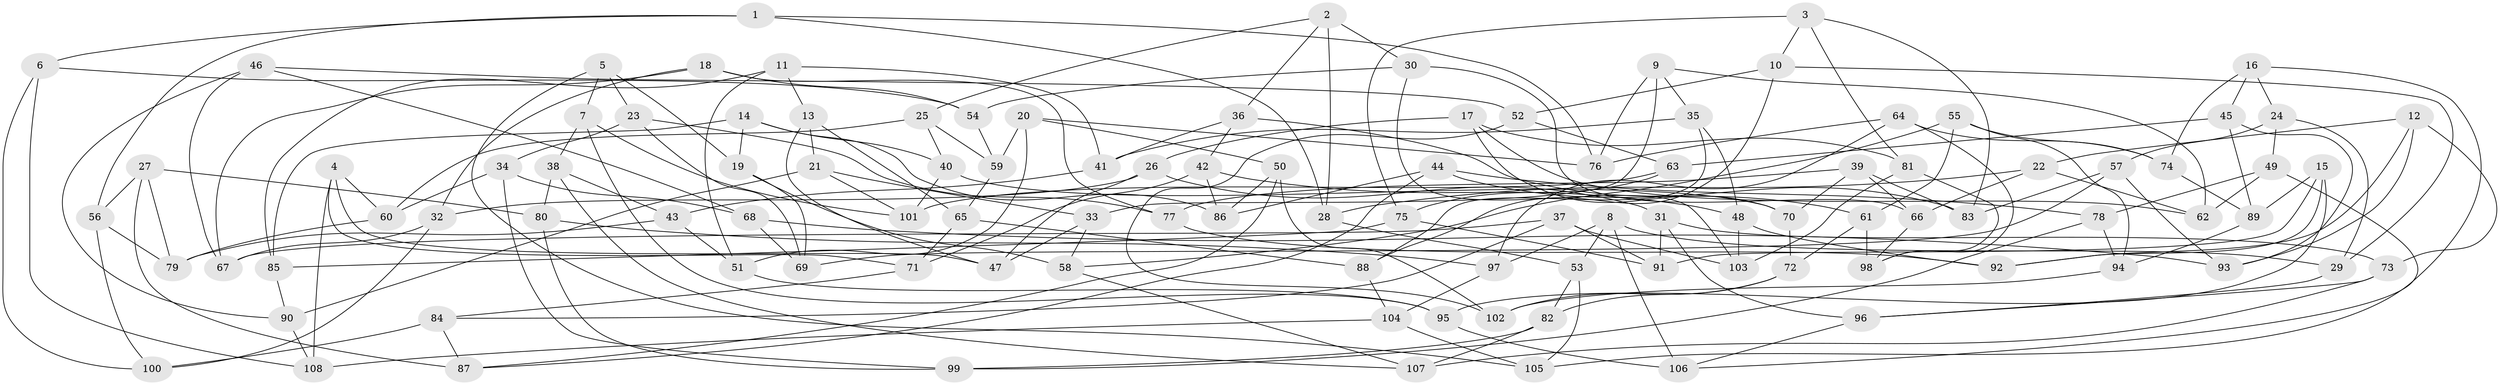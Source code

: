 // Generated by graph-tools (version 1.1) at 2025/11/02/27/25 16:11:42]
// undirected, 108 vertices, 216 edges
graph export_dot {
graph [start="1"]
  node [color=gray90,style=filled];
  1;
  2;
  3;
  4;
  5;
  6;
  7;
  8;
  9;
  10;
  11;
  12;
  13;
  14;
  15;
  16;
  17;
  18;
  19;
  20;
  21;
  22;
  23;
  24;
  25;
  26;
  27;
  28;
  29;
  30;
  31;
  32;
  33;
  34;
  35;
  36;
  37;
  38;
  39;
  40;
  41;
  42;
  43;
  44;
  45;
  46;
  47;
  48;
  49;
  50;
  51;
  52;
  53;
  54;
  55;
  56;
  57;
  58;
  59;
  60;
  61;
  62;
  63;
  64;
  65;
  66;
  67;
  68;
  69;
  70;
  71;
  72;
  73;
  74;
  75;
  76;
  77;
  78;
  79;
  80;
  81;
  82;
  83;
  84;
  85;
  86;
  87;
  88;
  89;
  90;
  91;
  92;
  93;
  94;
  95;
  96;
  97;
  98;
  99;
  100;
  101;
  102;
  103;
  104;
  105;
  106;
  107;
  108;
  1 -- 6;
  1 -- 56;
  1 -- 76;
  1 -- 28;
  2 -- 30;
  2 -- 36;
  2 -- 25;
  2 -- 28;
  3 -- 83;
  3 -- 81;
  3 -- 10;
  3 -- 75;
  4 -- 47;
  4 -- 60;
  4 -- 71;
  4 -- 108;
  5 -- 105;
  5 -- 19;
  5 -- 23;
  5 -- 7;
  6 -- 54;
  6 -- 100;
  6 -- 108;
  7 -- 95;
  7 -- 38;
  7 -- 101;
  8 -- 53;
  8 -- 97;
  8 -- 106;
  8 -- 29;
  9 -- 76;
  9 -- 35;
  9 -- 62;
  9 -- 33;
  10 -- 52;
  10 -- 88;
  10 -- 29;
  11 -- 41;
  11 -- 85;
  11 -- 13;
  11 -- 51;
  12 -- 93;
  12 -- 73;
  12 -- 22;
  12 -- 92;
  13 -- 21;
  13 -- 47;
  13 -- 65;
  14 -- 40;
  14 -- 19;
  14 -- 86;
  14 -- 85;
  15 -- 89;
  15 -- 95;
  15 -- 92;
  15 -- 91;
  16 -- 45;
  16 -- 105;
  16 -- 24;
  16 -- 74;
  17 -- 62;
  17 -- 26;
  17 -- 81;
  17 -- 70;
  18 -- 77;
  18 -- 54;
  18 -- 32;
  18 -- 67;
  19 -- 58;
  19 -- 69;
  20 -- 50;
  20 -- 76;
  20 -- 51;
  20 -- 59;
  21 -- 33;
  21 -- 90;
  21 -- 101;
  22 -- 62;
  22 -- 28;
  22 -- 66;
  23 -- 34;
  23 -- 77;
  23 -- 69;
  24 -- 29;
  24 -- 49;
  24 -- 57;
  25 -- 40;
  25 -- 59;
  25 -- 60;
  26 -- 31;
  26 -- 32;
  26 -- 47;
  27 -- 80;
  27 -- 56;
  27 -- 79;
  27 -- 87;
  28 -- 53;
  29 -- 96;
  30 -- 103;
  30 -- 66;
  30 -- 54;
  31 -- 96;
  31 -- 73;
  31 -- 91;
  32 -- 100;
  32 -- 67;
  33 -- 58;
  33 -- 47;
  34 -- 68;
  34 -- 99;
  34 -- 60;
  35 -- 41;
  35 -- 48;
  35 -- 88;
  36 -- 83;
  36 -- 41;
  36 -- 42;
  37 -- 103;
  37 -- 84;
  37 -- 67;
  37 -- 91;
  38 -- 80;
  38 -- 107;
  38 -- 43;
  39 -- 66;
  39 -- 77;
  39 -- 83;
  39 -- 70;
  40 -- 101;
  40 -- 70;
  41 -- 43;
  42 -- 48;
  42 -- 71;
  42 -- 86;
  43 -- 51;
  43 -- 79;
  44 -- 86;
  44 -- 78;
  44 -- 61;
  44 -- 87;
  45 -- 93;
  45 -- 63;
  45 -- 89;
  46 -- 68;
  46 -- 52;
  46 -- 90;
  46 -- 67;
  48 -- 92;
  48 -- 103;
  49 -- 62;
  49 -- 78;
  49 -- 106;
  50 -- 87;
  50 -- 102;
  50 -- 86;
  51 -- 95;
  52 -- 102;
  52 -- 63;
  53 -- 105;
  53 -- 82;
  54 -- 59;
  55 -- 94;
  55 -- 74;
  55 -- 61;
  55 -- 58;
  56 -- 100;
  56 -- 79;
  57 -- 83;
  57 -- 93;
  57 -- 69;
  58 -- 107;
  59 -- 65;
  60 -- 79;
  61 -- 72;
  61 -- 98;
  63 -- 101;
  63 -- 75;
  64 -- 74;
  64 -- 76;
  64 -- 97;
  64 -- 98;
  65 -- 88;
  65 -- 71;
  66 -- 98;
  68 -- 69;
  68 -- 93;
  70 -- 72;
  71 -- 84;
  72 -- 82;
  72 -- 102;
  73 -- 96;
  73 -- 107;
  74 -- 89;
  75 -- 91;
  75 -- 85;
  77 -- 92;
  78 -- 94;
  78 -- 99;
  80 -- 97;
  80 -- 99;
  81 -- 103;
  81 -- 98;
  82 -- 99;
  82 -- 107;
  84 -- 87;
  84 -- 100;
  85 -- 90;
  88 -- 104;
  89 -- 94;
  90 -- 108;
  94 -- 102;
  95 -- 106;
  96 -- 106;
  97 -- 104;
  104 -- 105;
  104 -- 108;
}
